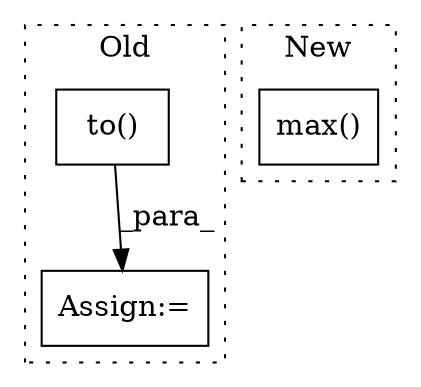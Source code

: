 digraph G {
subgraph cluster0 {
1 [label="to()" a="75" s="18349,18401" l="39,1" shape="box"];
3 [label="Assign:=" a="68" s="18346" l="3" shape="box"];
label = "Old";
style="dotted";
}
subgraph cluster1 {
2 [label="max()" a="75" s="17714" l="24" shape="box"];
label = "New";
style="dotted";
}
1 -> 3 [label="_para_"];
}